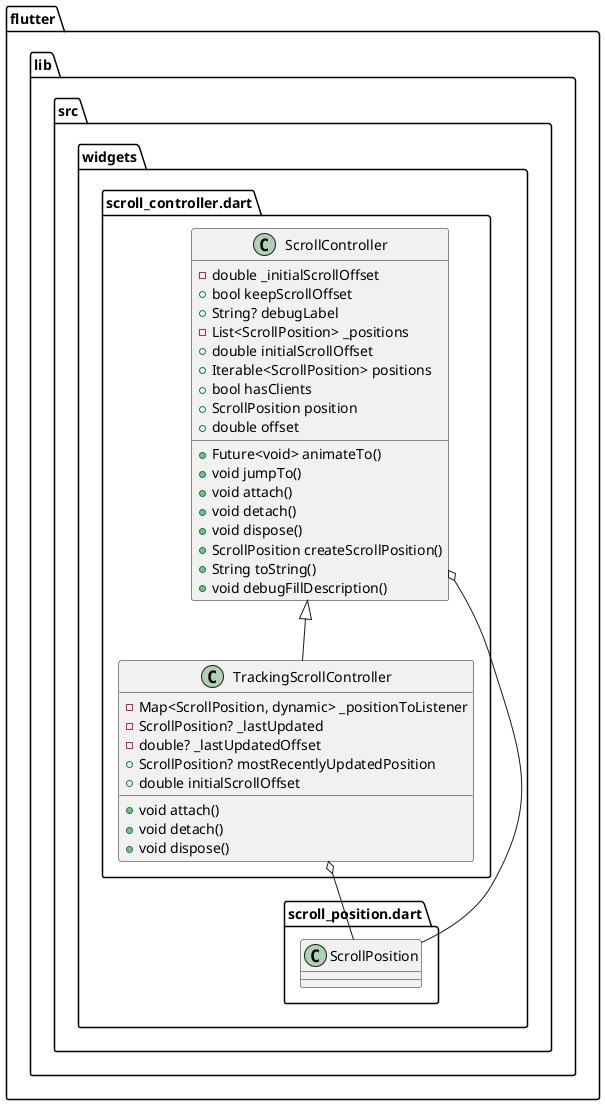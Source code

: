 @startuml
set namespaceSeparator ::

class "flutter::lib::src::widgets::scroll_controller.dart::ScrollController" {
  -double _initialScrollOffset
  +bool keepScrollOffset
  +String? debugLabel
  -List<ScrollPosition> _positions
  +double initialScrollOffset
  +Iterable<ScrollPosition> positions
  +bool hasClients
  +ScrollPosition position
  +double offset
  +Future<void> animateTo()
  +void jumpTo()
  +void attach()
  +void detach()
  +void dispose()
  +ScrollPosition createScrollPosition()
  +String toString()
  +void debugFillDescription()
}

"flutter::lib::src::widgets::scroll_controller.dart::ScrollController" o-- "flutter::lib::src::widgets::scroll_position.dart::ScrollPosition"

class "flutter::lib::src::widgets::scroll_controller.dart::TrackingScrollController" {
  -Map<ScrollPosition, dynamic> _positionToListener
  -ScrollPosition? _lastUpdated
  -double? _lastUpdatedOffset
  +ScrollPosition? mostRecentlyUpdatedPosition
  +double initialScrollOffset
  +void attach()
  +void detach()
  +void dispose()
}

"flutter::lib::src::widgets::scroll_controller.dart::TrackingScrollController" o-- "flutter::lib::src::widgets::scroll_position.dart::ScrollPosition"
"flutter::lib::src::widgets::scroll_controller.dart::ScrollController" <|-- "flutter::lib::src::widgets::scroll_controller.dart::TrackingScrollController"


@enduml